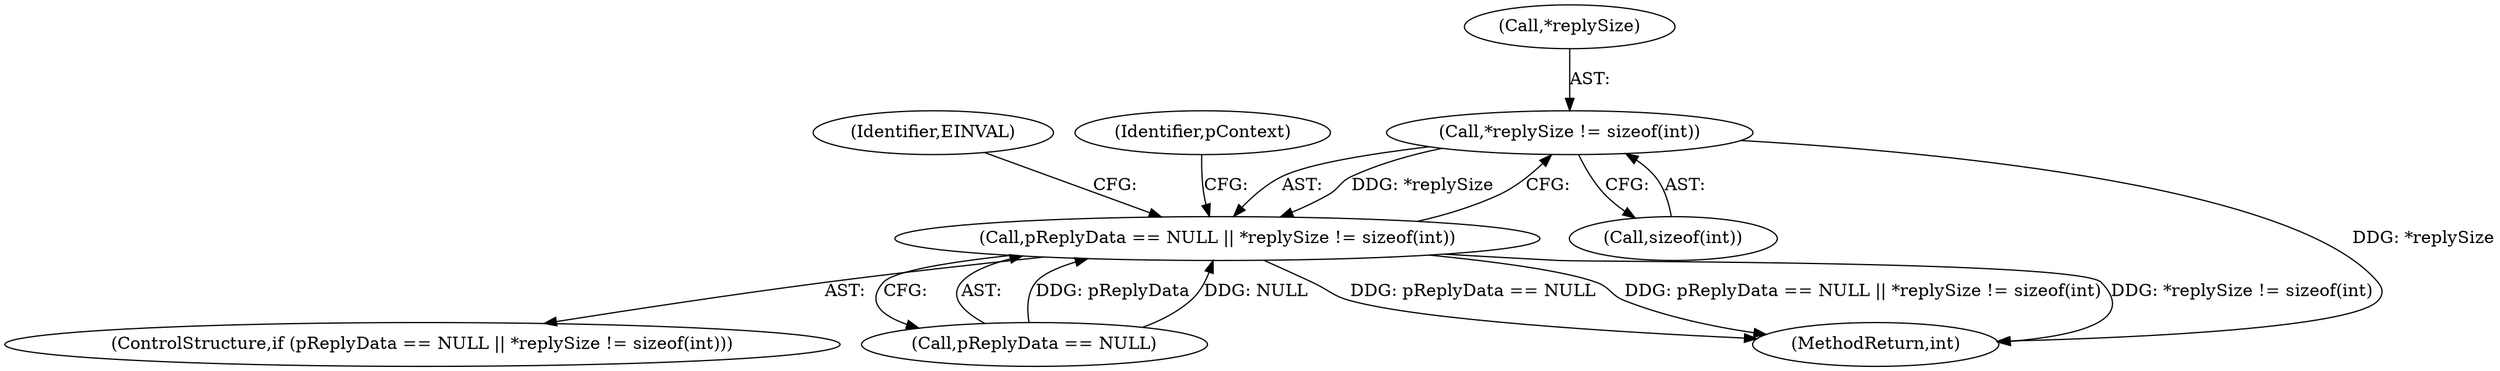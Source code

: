 digraph "0_Android_aeea52da00d210587fb3ed895de3d5f2e0264c88_3@API" {
"1000261" [label="(Call,*replySize != sizeof(int))"];
"1000257" [label="(Call,pReplyData == NULL || *replySize != sizeof(int))"];
"1000269" [label="(Identifier,EINVAL)"];
"1000258" [label="(Call,pReplyData == NULL)"];
"1000264" [label="(Call,sizeof(int))"];
"1000256" [label="(ControlStructure,if (pReplyData == NULL || *replySize != sizeof(int)))"];
"1000273" [label="(Identifier,pContext)"];
"1000257" [label="(Call,pReplyData == NULL || *replySize != sizeof(int))"];
"1000539" [label="(MethodReturn,int)"];
"1000262" [label="(Call,*replySize)"];
"1000261" [label="(Call,*replySize != sizeof(int))"];
"1000261" -> "1000257"  [label="AST: "];
"1000261" -> "1000264"  [label="CFG: "];
"1000262" -> "1000261"  [label="AST: "];
"1000264" -> "1000261"  [label="AST: "];
"1000257" -> "1000261"  [label="CFG: "];
"1000261" -> "1000539"  [label="DDG: *replySize"];
"1000261" -> "1000257"  [label="DDG: *replySize"];
"1000257" -> "1000256"  [label="AST: "];
"1000257" -> "1000258"  [label="CFG: "];
"1000258" -> "1000257"  [label="AST: "];
"1000269" -> "1000257"  [label="CFG: "];
"1000273" -> "1000257"  [label="CFG: "];
"1000257" -> "1000539"  [label="DDG: pReplyData == NULL"];
"1000257" -> "1000539"  [label="DDG: pReplyData == NULL || *replySize != sizeof(int)"];
"1000257" -> "1000539"  [label="DDG: *replySize != sizeof(int)"];
"1000258" -> "1000257"  [label="DDG: pReplyData"];
"1000258" -> "1000257"  [label="DDG: NULL"];
}
